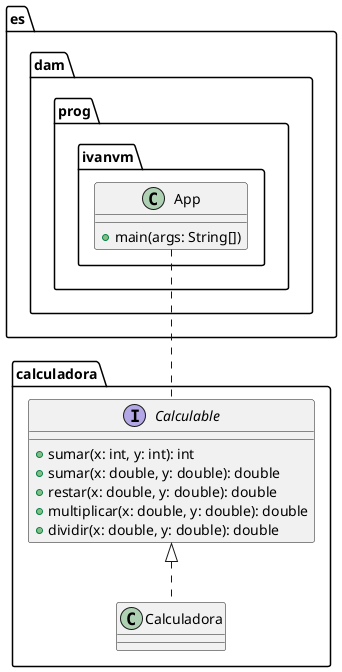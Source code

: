 @startuml
package es.dam.prog.ivanvm {

    class App {
        +main(args: String[])
    }

    package .calculadora {
        interface Calculable {
            +sumar(x: int, y: int): int
            +sumar(x: double, y: double): double
            +restar(x: double, y: double): double
            +multiplicar(x: double, y: double): double
            +dividir(x: double, y: double): double
        }

        class Calculadora implements Calculable {

        }
    }
}

App .. Calculable
@enduml